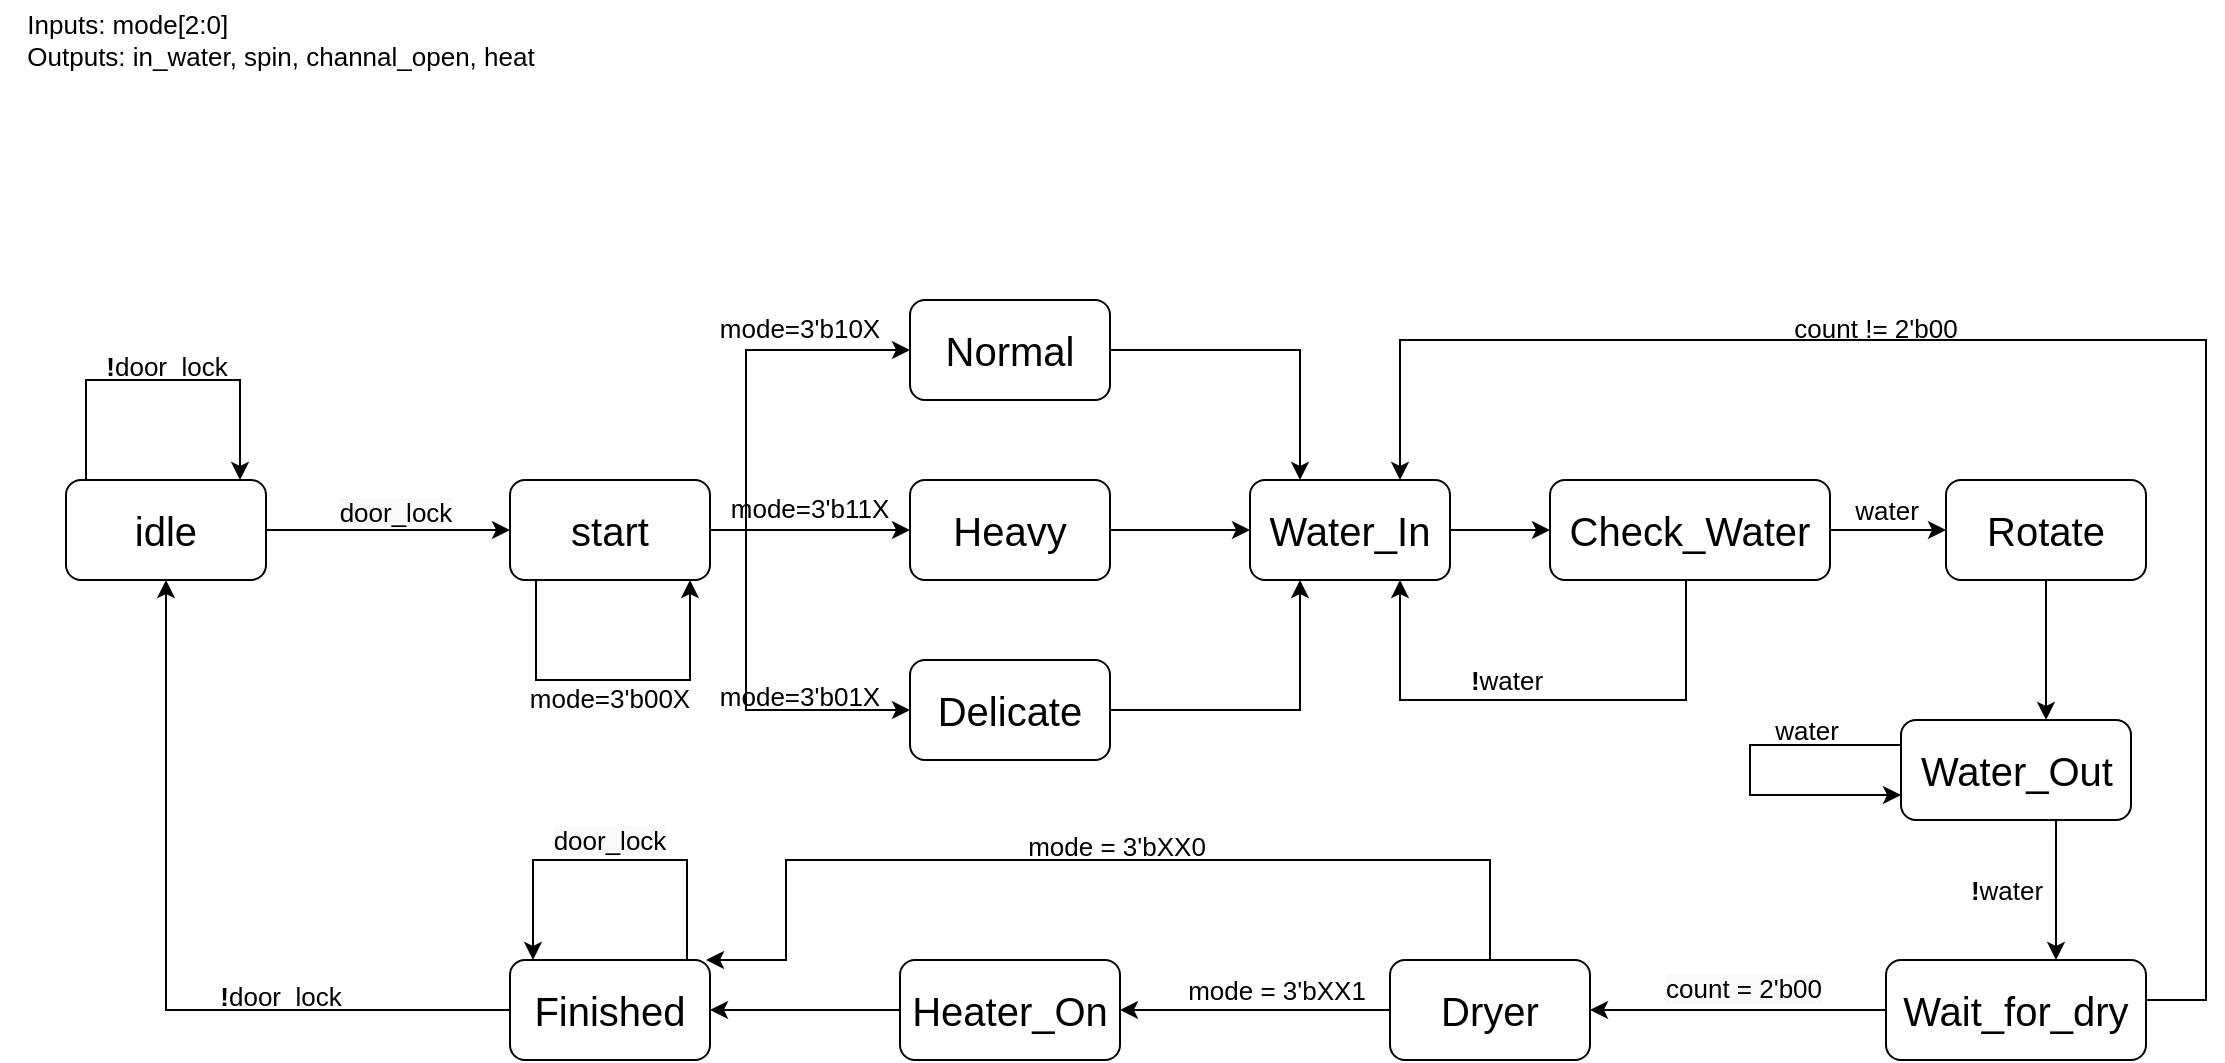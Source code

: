 <mxfile version="20.3.7" type="github">
  <diagram id="C5RBs43oDa-KdzZeNtuy" name="Page-1">
    <mxGraphModel dx="2354" dy="643" grid="1" gridSize="10" guides="1" tooltips="1" connect="1" arrows="1" fold="1" page="1" pageScale="1" pageWidth="1169" pageHeight="827" math="0" shadow="0">
      <root>
        <mxCell id="WIyWlLk6GJQsqaUBKTNV-0" />
        <mxCell id="WIyWlLk6GJQsqaUBKTNV-1" parent="WIyWlLk6GJQsqaUBKTNV-0" />
        <mxCell id="aQkwIvzRKzTxyzhlve17-15" style="edgeStyle=orthogonalEdgeStyle;rounded=0;orthogonalLoop=1;jettySize=auto;html=1;exitX=1;exitY=0.5;exitDx=0;exitDy=0;entryX=0;entryY=0.5;entryDx=0;entryDy=0;fontSize=20;" edge="1" parent="WIyWlLk6GJQsqaUBKTNV-1" source="WIyWlLk6GJQsqaUBKTNV-3" target="aQkwIvzRKzTxyzhlve17-0">
          <mxGeometry relative="1" as="geometry" />
        </mxCell>
        <mxCell id="WIyWlLk6GJQsqaUBKTNV-3" value="&lt;font style=&quot;font-size: 20px;&quot;&gt;idle&lt;/font&gt;" style="rounded=1;whiteSpace=wrap;html=1;fontSize=12;glass=0;strokeWidth=1;shadow=0;" parent="WIyWlLk6GJQsqaUBKTNV-1" vertex="1">
          <mxGeometry x="30" y="300" width="100" height="50" as="geometry" />
        </mxCell>
        <mxCell id="aQkwIvzRKzTxyzhlve17-16" style="edgeStyle=orthogonalEdgeStyle;rounded=0;orthogonalLoop=1;jettySize=auto;html=1;exitX=1;exitY=0.5;exitDx=0;exitDy=0;entryX=0;entryY=0.5;entryDx=0;entryDy=0;fontSize=20;" edge="1" parent="WIyWlLk6GJQsqaUBKTNV-1" source="aQkwIvzRKzTxyzhlve17-0" target="aQkwIvzRKzTxyzhlve17-3">
          <mxGeometry relative="1" as="geometry" />
        </mxCell>
        <mxCell id="aQkwIvzRKzTxyzhlve17-18" style="edgeStyle=orthogonalEdgeStyle;rounded=0;orthogonalLoop=1;jettySize=auto;html=1;exitX=1;exitY=0.5;exitDx=0;exitDy=0;entryX=0;entryY=0.5;entryDx=0;entryDy=0;fontSize=20;" edge="1" parent="WIyWlLk6GJQsqaUBKTNV-1" source="aQkwIvzRKzTxyzhlve17-0" target="aQkwIvzRKzTxyzhlve17-1">
          <mxGeometry relative="1" as="geometry">
            <Array as="points">
              <mxPoint x="370" y="325" />
              <mxPoint x="370" y="235" />
            </Array>
          </mxGeometry>
        </mxCell>
        <mxCell id="aQkwIvzRKzTxyzhlve17-19" style="edgeStyle=orthogonalEdgeStyle;rounded=0;orthogonalLoop=1;jettySize=auto;html=1;exitX=1;exitY=0.5;exitDx=0;exitDy=0;entryX=0;entryY=0.5;entryDx=0;entryDy=0;fontSize=20;" edge="1" parent="WIyWlLk6GJQsqaUBKTNV-1" source="aQkwIvzRKzTxyzhlve17-0" target="aQkwIvzRKzTxyzhlve17-5">
          <mxGeometry relative="1" as="geometry">
            <Array as="points">
              <mxPoint x="370" y="325" />
              <mxPoint x="370" y="415" />
            </Array>
          </mxGeometry>
        </mxCell>
        <mxCell id="aQkwIvzRKzTxyzhlve17-0" value="&lt;font style=&quot;font-size: 20px;&quot;&gt;start&lt;/font&gt;" style="rounded=1;whiteSpace=wrap;html=1;" vertex="1" parent="WIyWlLk6GJQsqaUBKTNV-1">
          <mxGeometry x="252" y="300" width="100" height="50" as="geometry" />
        </mxCell>
        <mxCell id="aQkwIvzRKzTxyzhlve17-30" style="edgeStyle=orthogonalEdgeStyle;rounded=0;orthogonalLoop=1;jettySize=auto;html=1;exitX=1;exitY=0.5;exitDx=0;exitDy=0;entryX=0.25;entryY=0;entryDx=0;entryDy=0;fontSize=20;" edge="1" parent="WIyWlLk6GJQsqaUBKTNV-1" source="aQkwIvzRKzTxyzhlve17-1" target="aQkwIvzRKzTxyzhlve17-6">
          <mxGeometry relative="1" as="geometry" />
        </mxCell>
        <mxCell id="aQkwIvzRKzTxyzhlve17-1" value="Normal" style="rounded=1;whiteSpace=wrap;html=1;fontSize=20;" vertex="1" parent="WIyWlLk6GJQsqaUBKTNV-1">
          <mxGeometry x="452" y="210" width="100" height="50" as="geometry" />
        </mxCell>
        <mxCell id="aQkwIvzRKzTxyzhlve17-20" style="edgeStyle=orthogonalEdgeStyle;rounded=0;orthogonalLoop=1;jettySize=auto;html=1;exitX=1;exitY=0.5;exitDx=0;exitDy=0;entryX=0;entryY=0.5;entryDx=0;entryDy=0;fontSize=20;" edge="1" parent="WIyWlLk6GJQsqaUBKTNV-1" source="aQkwIvzRKzTxyzhlve17-3" target="aQkwIvzRKzTxyzhlve17-6">
          <mxGeometry relative="1" as="geometry" />
        </mxCell>
        <mxCell id="aQkwIvzRKzTxyzhlve17-3" value="Heavy" style="rounded=1;whiteSpace=wrap;html=1;fontSize=20;" vertex="1" parent="WIyWlLk6GJQsqaUBKTNV-1">
          <mxGeometry x="452" y="300" width="100" height="50" as="geometry" />
        </mxCell>
        <mxCell id="aQkwIvzRKzTxyzhlve17-31" style="edgeStyle=orthogonalEdgeStyle;rounded=0;orthogonalLoop=1;jettySize=auto;html=1;exitX=1;exitY=0.5;exitDx=0;exitDy=0;entryX=0.25;entryY=1;entryDx=0;entryDy=0;fontSize=20;" edge="1" parent="WIyWlLk6GJQsqaUBKTNV-1" source="aQkwIvzRKzTxyzhlve17-5" target="aQkwIvzRKzTxyzhlve17-6">
          <mxGeometry relative="1" as="geometry" />
        </mxCell>
        <mxCell id="aQkwIvzRKzTxyzhlve17-5" value="Delicate" style="rounded=1;whiteSpace=wrap;html=1;fontSize=20;" vertex="1" parent="WIyWlLk6GJQsqaUBKTNV-1">
          <mxGeometry x="452" y="390" width="100" height="50" as="geometry" />
        </mxCell>
        <mxCell id="aQkwIvzRKzTxyzhlve17-21" style="edgeStyle=orthogonalEdgeStyle;rounded=0;orthogonalLoop=1;jettySize=auto;html=1;exitX=1;exitY=0.5;exitDx=0;exitDy=0;entryX=0;entryY=0.5;entryDx=0;entryDy=0;fontSize=20;" edge="1" parent="WIyWlLk6GJQsqaUBKTNV-1" source="aQkwIvzRKzTxyzhlve17-6" target="aQkwIvzRKzTxyzhlve17-7">
          <mxGeometry relative="1" as="geometry" />
        </mxCell>
        <mxCell id="aQkwIvzRKzTxyzhlve17-6" value="Water_In" style="rounded=1;whiteSpace=wrap;html=1;fontSize=20;" vertex="1" parent="WIyWlLk6GJQsqaUBKTNV-1">
          <mxGeometry x="622" y="300" width="100" height="50" as="geometry" />
        </mxCell>
        <mxCell id="aQkwIvzRKzTxyzhlve17-22" style="edgeStyle=orthogonalEdgeStyle;rounded=0;orthogonalLoop=1;jettySize=auto;html=1;exitX=1;exitY=0.5;exitDx=0;exitDy=0;entryX=0;entryY=0.5;entryDx=0;entryDy=0;fontSize=20;" edge="1" parent="WIyWlLk6GJQsqaUBKTNV-1" source="aQkwIvzRKzTxyzhlve17-7" target="aQkwIvzRKzTxyzhlve17-8">
          <mxGeometry relative="1" as="geometry" />
        </mxCell>
        <mxCell id="aQkwIvzRKzTxyzhlve17-7" value="Check_Water" style="rounded=1;whiteSpace=wrap;html=1;fontSize=20;" vertex="1" parent="WIyWlLk6GJQsqaUBKTNV-1">
          <mxGeometry x="772" y="300" width="140" height="50" as="geometry" />
        </mxCell>
        <mxCell id="aQkwIvzRKzTxyzhlve17-23" style="edgeStyle=orthogonalEdgeStyle;rounded=0;orthogonalLoop=1;jettySize=auto;html=1;exitX=0.5;exitY=1;exitDx=0;exitDy=0;fontSize=20;" edge="1" parent="WIyWlLk6GJQsqaUBKTNV-1" source="aQkwIvzRKzTxyzhlve17-8">
          <mxGeometry relative="1" as="geometry">
            <mxPoint x="1020" y="420" as="targetPoint" />
            <Array as="points">
              <mxPoint x="1020" y="420" />
            </Array>
          </mxGeometry>
        </mxCell>
        <mxCell id="aQkwIvzRKzTxyzhlve17-8" value="Rotate" style="rounded=1;whiteSpace=wrap;html=1;fontSize=20;" vertex="1" parent="WIyWlLk6GJQsqaUBKTNV-1">
          <mxGeometry x="970" y="300" width="100" height="50" as="geometry" />
        </mxCell>
        <mxCell id="aQkwIvzRKzTxyzhlve17-24" style="edgeStyle=orthogonalEdgeStyle;rounded=0;orthogonalLoop=1;jettySize=auto;html=1;exitX=0.674;exitY=1.007;exitDx=0;exitDy=0;fontSize=20;exitPerimeter=0;" edge="1" parent="WIyWlLk6GJQsqaUBKTNV-1" source="aQkwIvzRKzTxyzhlve17-9">
          <mxGeometry relative="1" as="geometry">
            <mxPoint x="1025" y="540" as="targetPoint" />
          </mxGeometry>
        </mxCell>
        <mxCell id="aQkwIvzRKzTxyzhlve17-9" value="Water_Out" style="rounded=1;whiteSpace=wrap;html=1;fontSize=20;" vertex="1" parent="WIyWlLk6GJQsqaUBKTNV-1">
          <mxGeometry x="947.5" y="420" width="115" height="50" as="geometry" />
        </mxCell>
        <mxCell id="aQkwIvzRKzTxyzhlve17-25" style="edgeStyle=orthogonalEdgeStyle;rounded=0;orthogonalLoop=1;jettySize=auto;html=1;exitX=0;exitY=0.5;exitDx=0;exitDy=0;entryX=1;entryY=0.5;entryDx=0;entryDy=0;fontSize=20;" edge="1" parent="WIyWlLk6GJQsqaUBKTNV-1" source="aQkwIvzRKzTxyzhlve17-10" target="aQkwIvzRKzTxyzhlve17-11">
          <mxGeometry relative="1" as="geometry" />
        </mxCell>
        <mxCell id="aQkwIvzRKzTxyzhlve17-10" value="Wait_for_dry" style="rounded=1;whiteSpace=wrap;html=1;fontSize=20;" vertex="1" parent="WIyWlLk6GJQsqaUBKTNV-1">
          <mxGeometry x="940" y="540" width="130" height="50" as="geometry" />
        </mxCell>
        <mxCell id="aQkwIvzRKzTxyzhlve17-26" style="edgeStyle=orthogonalEdgeStyle;rounded=0;orthogonalLoop=1;jettySize=auto;html=1;exitX=0;exitY=0.5;exitDx=0;exitDy=0;entryX=1;entryY=0.5;entryDx=0;entryDy=0;fontSize=20;" edge="1" parent="WIyWlLk6GJQsqaUBKTNV-1" source="aQkwIvzRKzTxyzhlve17-11" target="aQkwIvzRKzTxyzhlve17-12">
          <mxGeometry relative="1" as="geometry" />
        </mxCell>
        <mxCell id="aQkwIvzRKzTxyzhlve17-11" value="Dryer" style="rounded=1;whiteSpace=wrap;html=1;fontSize=20;" vertex="1" parent="WIyWlLk6GJQsqaUBKTNV-1">
          <mxGeometry x="692" y="540" width="100" height="50" as="geometry" />
        </mxCell>
        <mxCell id="aQkwIvzRKzTxyzhlve17-27" style="edgeStyle=orthogonalEdgeStyle;rounded=0;orthogonalLoop=1;jettySize=auto;html=1;exitX=0;exitY=0.5;exitDx=0;exitDy=0;entryX=1;entryY=0.5;entryDx=0;entryDy=0;fontSize=20;" edge="1" parent="WIyWlLk6GJQsqaUBKTNV-1" source="aQkwIvzRKzTxyzhlve17-12" target="aQkwIvzRKzTxyzhlve17-13">
          <mxGeometry relative="1" as="geometry" />
        </mxCell>
        <mxCell id="aQkwIvzRKzTxyzhlve17-12" value="Heater_On" style="rounded=1;whiteSpace=wrap;html=1;fontSize=20;" vertex="1" parent="WIyWlLk6GJQsqaUBKTNV-1">
          <mxGeometry x="447" y="540" width="110" height="50" as="geometry" />
        </mxCell>
        <mxCell id="aQkwIvzRKzTxyzhlve17-14" style="edgeStyle=orthogonalEdgeStyle;rounded=0;orthogonalLoop=1;jettySize=auto;html=1;exitX=0;exitY=0.5;exitDx=0;exitDy=0;entryX=0.5;entryY=1;entryDx=0;entryDy=0;fontSize=20;" edge="1" parent="WIyWlLk6GJQsqaUBKTNV-1" source="aQkwIvzRKzTxyzhlve17-13" target="WIyWlLk6GJQsqaUBKTNV-3">
          <mxGeometry relative="1" as="geometry" />
        </mxCell>
        <mxCell id="aQkwIvzRKzTxyzhlve17-13" value="Finished" style="rounded=1;whiteSpace=wrap;html=1;fontSize=20;" vertex="1" parent="WIyWlLk6GJQsqaUBKTNV-1">
          <mxGeometry x="252" y="540" width="100" height="50" as="geometry" />
        </mxCell>
        <mxCell id="aQkwIvzRKzTxyzhlve17-41" value="" style="edgeStyle=elbowEdgeStyle;elbow=vertical;endArrow=classic;html=1;rounded=0;fontSize=20;entryX=0.9;entryY=1;entryDx=0;entryDy=0;entryPerimeter=0;" edge="1" parent="WIyWlLk6GJQsqaUBKTNV-1" target="aQkwIvzRKzTxyzhlve17-0">
          <mxGeometry width="50" height="50" relative="1" as="geometry">
            <mxPoint x="265" y="350" as="sourcePoint" />
            <mxPoint x="327" y="350" as="targetPoint" />
            <Array as="points">
              <mxPoint x="292" y="400" />
            </Array>
          </mxGeometry>
        </mxCell>
        <mxCell id="aQkwIvzRKzTxyzhlve17-44" value="" style="edgeStyle=elbowEdgeStyle;elbow=vertical;endArrow=classic;html=1;rounded=0;fontSize=20;entryX=0;entryY=0.75;entryDx=0;entryDy=0;exitX=0;exitY=0.25;exitDx=0;exitDy=0;" edge="1" parent="WIyWlLk6GJQsqaUBKTNV-1" source="aQkwIvzRKzTxyzhlve17-9" target="aQkwIvzRKzTxyzhlve17-9">
          <mxGeometry width="50" height="50" relative="1" as="geometry">
            <mxPoint x="802" y="400" as="sourcePoint" />
            <mxPoint x="912" y="480" as="targetPoint" />
            <Array as="points">
              <mxPoint x="872" y="450" />
              <mxPoint x="892" y="430" />
              <mxPoint x="852" y="450" />
              <mxPoint x="872" y="470" />
            </Array>
          </mxGeometry>
        </mxCell>
        <mxCell id="aQkwIvzRKzTxyzhlve17-45" value="" style="edgeStyle=elbowEdgeStyle;elbow=vertical;endArrow=classic;html=1;rounded=0;fontSize=20;entryX=0.9;entryY=1;entryDx=0;entryDy=0;entryPerimeter=0;" edge="1" parent="WIyWlLk6GJQsqaUBKTNV-1">
          <mxGeometry width="50" height="50" relative="1" as="geometry">
            <mxPoint x="340.5" y="540" as="sourcePoint" />
            <mxPoint x="263.5" y="540" as="targetPoint" />
            <Array as="points">
              <mxPoint x="313.5" y="490" />
            </Array>
          </mxGeometry>
        </mxCell>
        <mxCell id="aQkwIvzRKzTxyzhlve17-46" value="" style="edgeStyle=elbowEdgeStyle;elbow=vertical;endArrow=classic;html=1;rounded=0;fontSize=20;entryX=0.9;entryY=1;entryDx=0;entryDy=0;entryPerimeter=0;" edge="1" parent="WIyWlLk6GJQsqaUBKTNV-1">
          <mxGeometry width="50" height="50" relative="1" as="geometry">
            <mxPoint x="40" y="300" as="sourcePoint" />
            <mxPoint x="117" y="300" as="targetPoint" />
            <Array as="points">
              <mxPoint x="67" y="250" />
            </Array>
          </mxGeometry>
        </mxCell>
        <mxCell id="aQkwIvzRKzTxyzhlve17-47" value="&lt;b style=&quot;font-size: 13px;&quot;&gt;!&lt;/b&gt;&lt;span style=&quot;font-size: 13px;&quot;&gt;door_lock&lt;/span&gt;" style="text;html=1;align=center;verticalAlign=middle;resizable=0;points=[];autosize=1;strokeColor=none;fillColor=none;fontSize=20;" vertex="1" parent="WIyWlLk6GJQsqaUBKTNV-1">
          <mxGeometry x="40" y="220" width="80" height="40" as="geometry" />
        </mxCell>
        <mxCell id="aQkwIvzRKzTxyzhlve17-48" value="&lt;span style=&quot;color: rgb(0, 0, 0); font-family: Helvetica; font-size: 13px; font-style: normal; font-variant-ligatures: normal; font-variant-caps: normal; font-weight: 400; letter-spacing: normal; orphans: 2; text-indent: 0px; text-transform: none; widows: 2; word-spacing: 0px; -webkit-text-stroke-width: 0px; background-color: rgb(248, 249, 250); text-decoration-thickness: initial; text-decoration-style: initial; text-decoration-color: initial; float: none; display: inline !important;&quot;&gt;door_lock&lt;/span&gt;" style="text;whiteSpace=wrap;html=1;fontSize=13;align=center;" vertex="1" parent="WIyWlLk6GJQsqaUBKTNV-1">
          <mxGeometry x="150" y="302" width="90" height="40" as="geometry" />
        </mxCell>
        <mxCell id="aQkwIvzRKzTxyzhlve17-50" value="&lt;div style=&quot;&quot;&gt;&lt;span style=&quot;background-color: initial;&quot;&gt;mode=3&#39;b00X&lt;/span&gt;&lt;/div&gt;" style="text;whiteSpace=wrap;html=1;fontSize=13;align=center;" vertex="1" parent="WIyWlLk6GJQsqaUBKTNV-1">
          <mxGeometry x="257" y="395" width="90" height="40" as="geometry" />
        </mxCell>
        <mxCell id="aQkwIvzRKzTxyzhlve17-52" value="&lt;div style=&quot;&quot;&gt;&lt;span style=&quot;background-color: initial;&quot;&gt;mode=3&#39;b10X&lt;/span&gt;&lt;/div&gt;" style="text;whiteSpace=wrap;html=1;fontSize=13;align=center;" vertex="1" parent="WIyWlLk6GJQsqaUBKTNV-1">
          <mxGeometry x="352" y="210" width="90" height="40" as="geometry" />
        </mxCell>
        <mxCell id="aQkwIvzRKzTxyzhlve17-53" value="&lt;div style=&quot;&quot;&gt;&lt;span style=&quot;background-color: initial;&quot;&gt;mode=3&#39;b11X&lt;/span&gt;&lt;/div&gt;" style="text;whiteSpace=wrap;html=1;fontSize=13;align=center;" vertex="1" parent="WIyWlLk6GJQsqaUBKTNV-1">
          <mxGeometry x="357" y="300" width="90" height="40" as="geometry" />
        </mxCell>
        <mxCell id="aQkwIvzRKzTxyzhlve17-54" value="&lt;div style=&quot;&quot;&gt;&lt;span style=&quot;background-color: initial;&quot;&gt;mode=3&#39;b01X&lt;/span&gt;&lt;/div&gt;" style="text;whiteSpace=wrap;html=1;fontSize=13;align=center;" vertex="1" parent="WIyWlLk6GJQsqaUBKTNV-1">
          <mxGeometry x="352" y="394" width="90" height="40" as="geometry" />
        </mxCell>
        <mxCell id="aQkwIvzRKzTxyzhlve17-55" value="&lt;div style=&quot;text-align: left;&quot;&gt;&lt;span style=&quot;background-color: initial;&quot;&gt;Inputs: mode[2:0]&lt;/span&gt;&lt;/div&gt;&lt;div style=&quot;text-align: left;&quot;&gt;&lt;span style=&quot;background-color: initial;&quot;&gt;Outputs: in_water, spin, channal_open, heat&lt;/span&gt;&lt;/div&gt;" style="text;html=1;align=center;verticalAlign=middle;resizable=0;points=[];autosize=1;strokeColor=none;fillColor=none;fontSize=13;" vertex="1" parent="WIyWlLk6GJQsqaUBKTNV-1">
          <mxGeometry x="-3" y="60" width="280" height="40" as="geometry" />
        </mxCell>
        <mxCell id="aQkwIvzRKzTxyzhlve17-56" value="" style="endArrow=classic;html=1;rounded=0;fontSize=13;entryX=0.75;entryY=1;entryDx=0;entryDy=0;" edge="1" parent="WIyWlLk6GJQsqaUBKTNV-1" target="aQkwIvzRKzTxyzhlve17-6">
          <mxGeometry width="50" height="50" relative="1" as="geometry">
            <mxPoint x="840" y="350" as="sourcePoint" />
            <mxPoint x="722" y="380" as="targetPoint" />
            <Array as="points">
              <mxPoint x="840" y="410" />
              <mxPoint x="770" y="410" />
              <mxPoint x="697" y="410" />
            </Array>
          </mxGeometry>
        </mxCell>
        <mxCell id="aQkwIvzRKzTxyzhlve17-57" value="&lt;b&gt;!&lt;/b&gt;water" style="text;html=1;align=center;verticalAlign=middle;resizable=0;points=[];autosize=1;strokeColor=none;fillColor=none;fontSize=13;" vertex="1" parent="WIyWlLk6GJQsqaUBKTNV-1">
          <mxGeometry x="720" y="385" width="60" height="30" as="geometry" />
        </mxCell>
        <mxCell id="aQkwIvzRKzTxyzhlve17-58" value="water" style="text;html=1;align=center;verticalAlign=middle;resizable=0;points=[];autosize=1;strokeColor=none;fillColor=none;fontSize=13;" vertex="1" parent="WIyWlLk6GJQsqaUBKTNV-1">
          <mxGeometry x="910" y="300" width="60" height="30" as="geometry" />
        </mxCell>
        <mxCell id="aQkwIvzRKzTxyzhlve17-59" value="water" style="text;html=1;align=center;verticalAlign=middle;resizable=0;points=[];autosize=1;strokeColor=none;fillColor=none;fontSize=13;" vertex="1" parent="WIyWlLk6GJQsqaUBKTNV-1">
          <mxGeometry x="870" y="410" width="60" height="30" as="geometry" />
        </mxCell>
        <mxCell id="aQkwIvzRKzTxyzhlve17-61" value="&lt;b&gt;!&lt;/b&gt;water" style="text;html=1;align=center;verticalAlign=middle;resizable=0;points=[];autosize=1;strokeColor=none;fillColor=none;fontSize=13;" vertex="1" parent="WIyWlLk6GJQsqaUBKTNV-1">
          <mxGeometry x="970" y="490" width="60" height="30" as="geometry" />
        </mxCell>
        <mxCell id="aQkwIvzRKzTxyzhlve17-62" value="" style="edgeStyle=segmentEdgeStyle;endArrow=classic;html=1;rounded=0;fontSize=13;entryX=0.75;entryY=0;entryDx=0;entryDy=0;" edge="1" parent="WIyWlLk6GJQsqaUBKTNV-1" target="aQkwIvzRKzTxyzhlve17-6">
          <mxGeometry width="50" height="50" relative="1" as="geometry">
            <mxPoint x="1070" y="560" as="sourcePoint" />
            <mxPoint x="1120" y="510" as="targetPoint" />
            <Array as="points">
              <mxPoint x="1100" y="560" />
              <mxPoint x="1100" y="230" />
              <mxPoint x="697" y="230" />
            </Array>
          </mxGeometry>
        </mxCell>
        <mxCell id="aQkwIvzRKzTxyzhlve17-63" value="&lt;div style=&quot;&quot;&gt;&lt;span style=&quot;background-color: initial;&quot;&gt;count != 2&#39;b00&lt;/span&gt;&lt;/div&gt;" style="text;whiteSpace=wrap;html=1;fontSize=13;align=center;" vertex="1" parent="WIyWlLk6GJQsqaUBKTNV-1">
          <mxGeometry x="880" y="210" width="110" height="40" as="geometry" />
        </mxCell>
        <mxCell id="aQkwIvzRKzTxyzhlve17-64" value="&lt;span style=&quot;color: rgb(0, 0, 0); font-family: Helvetica; font-size: 13px; font-style: normal; font-variant-ligatures: normal; font-variant-caps: normal; font-weight: 400; letter-spacing: normal; orphans: 2; text-align: center; text-indent: 0px; text-transform: none; widows: 2; word-spacing: 0px; -webkit-text-stroke-width: 0px; background-color: rgb(248, 249, 250); text-decoration-thickness: initial; text-decoration-style: initial; text-decoration-color: initial; float: none; display: inline !important;&quot;&gt;count = 2&#39;b00&lt;/span&gt;" style="text;whiteSpace=wrap;html=1;fontSize=13;" vertex="1" parent="WIyWlLk6GJQsqaUBKTNV-1">
          <mxGeometry x="827.5" y="540" width="120" height="40" as="geometry" />
        </mxCell>
        <mxCell id="aQkwIvzRKzTxyzhlve17-65" value="" style="edgeStyle=segmentEdgeStyle;endArrow=classic;html=1;rounded=0;fontSize=13;exitX=0.5;exitY=0;exitDx=0;exitDy=0;" edge="1" parent="WIyWlLk6GJQsqaUBKTNV-1" source="aQkwIvzRKzTxyzhlve17-11">
          <mxGeometry width="50" height="50" relative="1" as="geometry">
            <mxPoint x="550" y="490" as="sourcePoint" />
            <mxPoint x="350" y="540" as="targetPoint" />
            <Array as="points">
              <mxPoint x="742" y="490" />
              <mxPoint x="390" y="490" />
              <mxPoint x="390" y="540" />
            </Array>
          </mxGeometry>
        </mxCell>
        <mxCell id="aQkwIvzRKzTxyzhlve17-66" value="mode = 3&#39;bXX1" style="text;html=1;align=center;verticalAlign=middle;resizable=0;points=[];autosize=1;strokeColor=none;fillColor=none;fontSize=13;" vertex="1" parent="WIyWlLk6GJQsqaUBKTNV-1">
          <mxGeometry x="580" y="540" width="110" height="30" as="geometry" />
        </mxCell>
        <mxCell id="aQkwIvzRKzTxyzhlve17-67" value="mode = 3&#39;bXX0" style="text;html=1;align=center;verticalAlign=middle;resizable=0;points=[];autosize=1;strokeColor=none;fillColor=none;fontSize=13;" vertex="1" parent="WIyWlLk6GJQsqaUBKTNV-1">
          <mxGeometry x="500" y="468" width="110" height="30" as="geometry" />
        </mxCell>
        <mxCell id="aQkwIvzRKzTxyzhlve17-68" value="&lt;span style=&quot;color: rgb(0, 0, 0); font-family: Helvetica; font-size: 13px; font-style: normal; font-variant-ligatures: normal; font-variant-caps: normal; font-weight: 400; letter-spacing: normal; orphans: 2; text-indent: 0px; text-transform: none; widows: 2; word-spacing: 0px; -webkit-text-stroke-width: 0px; background-color: rgb(248, 249, 250); text-decoration-thickness: initial; text-decoration-style: initial; text-decoration-color: initial; float: none; display: inline !important;&quot;&gt;door_lock&lt;/span&gt;" style="text;whiteSpace=wrap;html=1;fontSize=13;align=center;" vertex="1" parent="WIyWlLk6GJQsqaUBKTNV-1">
          <mxGeometry x="257" y="466" width="90" height="40" as="geometry" />
        </mxCell>
        <mxCell id="aQkwIvzRKzTxyzhlve17-70" value="&lt;b style=&quot;font-size: 13px;&quot;&gt;!&lt;/b&gt;&lt;span style=&quot;font-size: 13px;&quot;&gt;door_lock&lt;/span&gt;" style="text;html=1;align=center;verticalAlign=middle;resizable=0;points=[];autosize=1;strokeColor=none;fillColor=none;fontSize=20;" vertex="1" parent="WIyWlLk6GJQsqaUBKTNV-1">
          <mxGeometry x="97" y="535" width="80" height="40" as="geometry" />
        </mxCell>
      </root>
    </mxGraphModel>
  </diagram>
</mxfile>
